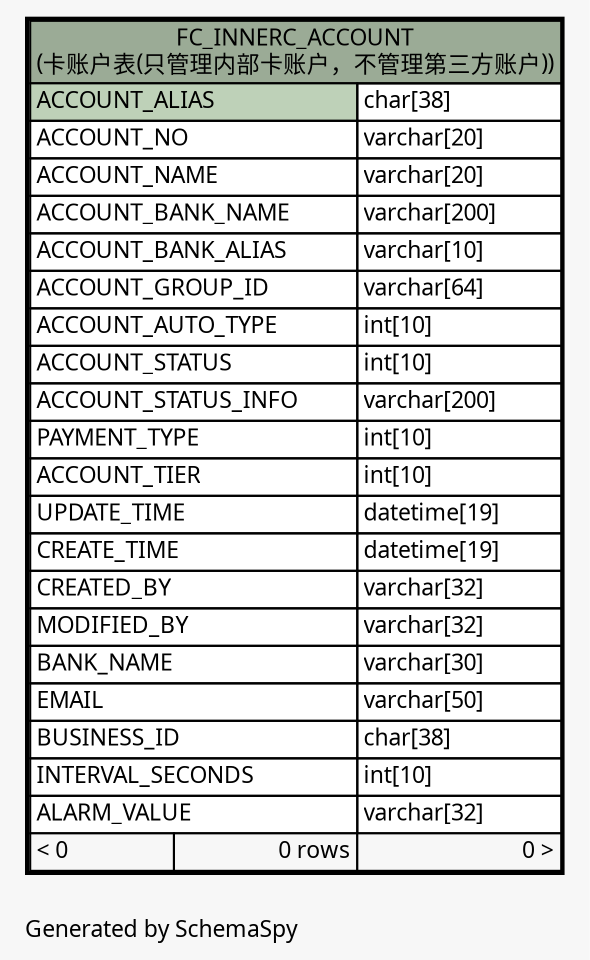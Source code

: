 // dot 2.26.0 on Linux 2.6.32-504.3.3.el6.x86_64
// SchemaSpy rev Unknown
digraph "oneDegreeRelationshipsDiagram" {
  graph [
    rankdir="RL"
    bgcolor="#f7f7f7"
    label="\nGenerated by SchemaSpy"
    labeljust="l"
    nodesep="0.18"
    ranksep="0.46"
    fontname="Microsoft YaHei"
    fontsize="11"
  ];
  node [
    fontname="Microsoft YaHei"
    fontsize="11"
    shape="plaintext"
  ];
  edge [
    arrowsize="0.8"
  ];
  "FC_INNERC_ACCOUNT" [
    label=<
    <TABLE BORDER="2" CELLBORDER="1" CELLSPACING="0" BGCOLOR="#ffffff">
      <TR><TD COLSPAN="3" BGCOLOR="#9bab96" ALIGN="CENTER">FC_INNERC_ACCOUNT<br/>(卡账户表(只管理内部卡账户，不管理第三方账户))</TD></TR>
      <TR><TD PORT="ACCOUNT_ALIAS" COLSPAN="2" BGCOLOR="#bed1b8" ALIGN="LEFT">ACCOUNT_ALIAS</TD><TD PORT="ACCOUNT_ALIAS.type" ALIGN="LEFT">char[38]</TD></TR>
      <TR><TD PORT="ACCOUNT_NO" COLSPAN="2" ALIGN="LEFT">ACCOUNT_NO</TD><TD PORT="ACCOUNT_NO.type" ALIGN="LEFT">varchar[20]</TD></TR>
      <TR><TD PORT="ACCOUNT_NAME" COLSPAN="2" ALIGN="LEFT">ACCOUNT_NAME</TD><TD PORT="ACCOUNT_NAME.type" ALIGN="LEFT">varchar[20]</TD></TR>
      <TR><TD PORT="ACCOUNT_BANK_NAME" COLSPAN="2" ALIGN="LEFT">ACCOUNT_BANK_NAME</TD><TD PORT="ACCOUNT_BANK_NAME.type" ALIGN="LEFT">varchar[200]</TD></TR>
      <TR><TD PORT="ACCOUNT_BANK_ALIAS" COLSPAN="2" ALIGN="LEFT">ACCOUNT_BANK_ALIAS</TD><TD PORT="ACCOUNT_BANK_ALIAS.type" ALIGN="LEFT">varchar[10]</TD></TR>
      <TR><TD PORT="ACCOUNT_GROUP_ID" COLSPAN="2" ALIGN="LEFT">ACCOUNT_GROUP_ID</TD><TD PORT="ACCOUNT_GROUP_ID.type" ALIGN="LEFT">varchar[64]</TD></TR>
      <TR><TD PORT="ACCOUNT_AUTO_TYPE" COLSPAN="2" ALIGN="LEFT">ACCOUNT_AUTO_TYPE</TD><TD PORT="ACCOUNT_AUTO_TYPE.type" ALIGN="LEFT">int[10]</TD></TR>
      <TR><TD PORT="ACCOUNT_STATUS" COLSPAN="2" ALIGN="LEFT">ACCOUNT_STATUS</TD><TD PORT="ACCOUNT_STATUS.type" ALIGN="LEFT">int[10]</TD></TR>
      <TR><TD PORT="ACCOUNT_STATUS_INFO" COLSPAN="2" ALIGN="LEFT">ACCOUNT_STATUS_INFO</TD><TD PORT="ACCOUNT_STATUS_INFO.type" ALIGN="LEFT">varchar[200]</TD></TR>
      <TR><TD PORT="PAYMENT_TYPE" COLSPAN="2" ALIGN="LEFT">PAYMENT_TYPE</TD><TD PORT="PAYMENT_TYPE.type" ALIGN="LEFT">int[10]</TD></TR>
      <TR><TD PORT="ACCOUNT_TIER" COLSPAN="2" ALIGN="LEFT">ACCOUNT_TIER</TD><TD PORT="ACCOUNT_TIER.type" ALIGN="LEFT">int[10]</TD></TR>
      <TR><TD PORT="UPDATE_TIME" COLSPAN="2" ALIGN="LEFT">UPDATE_TIME</TD><TD PORT="UPDATE_TIME.type" ALIGN="LEFT">datetime[19]</TD></TR>
      <TR><TD PORT="CREATE_TIME" COLSPAN="2" ALIGN="LEFT">CREATE_TIME</TD><TD PORT="CREATE_TIME.type" ALIGN="LEFT">datetime[19]</TD></TR>
      <TR><TD PORT="CREATED_BY" COLSPAN="2" ALIGN="LEFT">CREATED_BY</TD><TD PORT="CREATED_BY.type" ALIGN="LEFT">varchar[32]</TD></TR>
      <TR><TD PORT="MODIFIED_BY" COLSPAN="2" ALIGN="LEFT">MODIFIED_BY</TD><TD PORT="MODIFIED_BY.type" ALIGN="LEFT">varchar[32]</TD></TR>
      <TR><TD PORT="BANK_NAME" COLSPAN="2" ALIGN="LEFT">BANK_NAME</TD><TD PORT="BANK_NAME.type" ALIGN="LEFT">varchar[30]</TD></TR>
      <TR><TD PORT="EMAIL" COLSPAN="2" ALIGN="LEFT">EMAIL</TD><TD PORT="EMAIL.type" ALIGN="LEFT">varchar[50]</TD></TR>
      <TR><TD PORT="BUSINESS_ID" COLSPAN="2" ALIGN="LEFT">BUSINESS_ID</TD><TD PORT="BUSINESS_ID.type" ALIGN="LEFT">char[38]</TD></TR>
      <TR><TD PORT="INTERVAL_SECONDS" COLSPAN="2" ALIGN="LEFT">INTERVAL_SECONDS</TD><TD PORT="INTERVAL_SECONDS.type" ALIGN="LEFT">int[10]</TD></TR>
      <TR><TD PORT="ALARM_VALUE" COLSPAN="2" ALIGN="LEFT">ALARM_VALUE</TD><TD PORT="ALARM_VALUE.type" ALIGN="LEFT">varchar[32]</TD></TR>
      <TR><TD ALIGN="LEFT" BGCOLOR="#f7f7f7">&lt; 0</TD><TD ALIGN="RIGHT" BGCOLOR="#f7f7f7">0 rows</TD><TD ALIGN="RIGHT" BGCOLOR="#f7f7f7">0 &gt;</TD></TR>
    </TABLE>>
    URL="FC_INNERC_ACCOUNT.html"
    tooltip="FC_INNERC_ACCOUNT"
  ];
}
